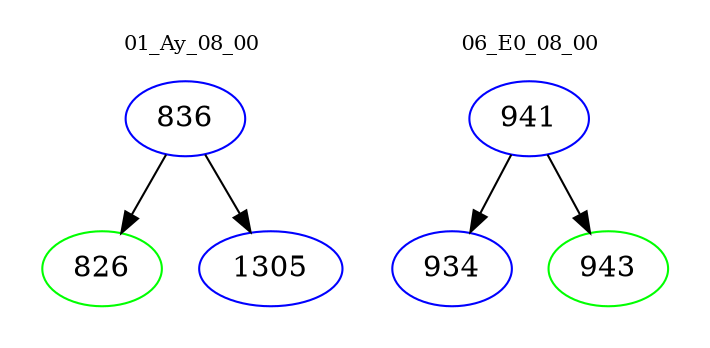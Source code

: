 digraph{
subgraph cluster_0 {
color = white
label = "01_Ay_08_00";
fontsize=10;
T0_836 [label="836", color="blue"]
T0_836 -> T0_826 [color="black"]
T0_826 [label="826", color="green"]
T0_836 -> T0_1305 [color="black"]
T0_1305 [label="1305", color="blue"]
}
subgraph cluster_1 {
color = white
label = "06_E0_08_00";
fontsize=10;
T1_941 [label="941", color="blue"]
T1_941 -> T1_934 [color="black"]
T1_934 [label="934", color="blue"]
T1_941 -> T1_943 [color="black"]
T1_943 [label="943", color="green"]
}
}
